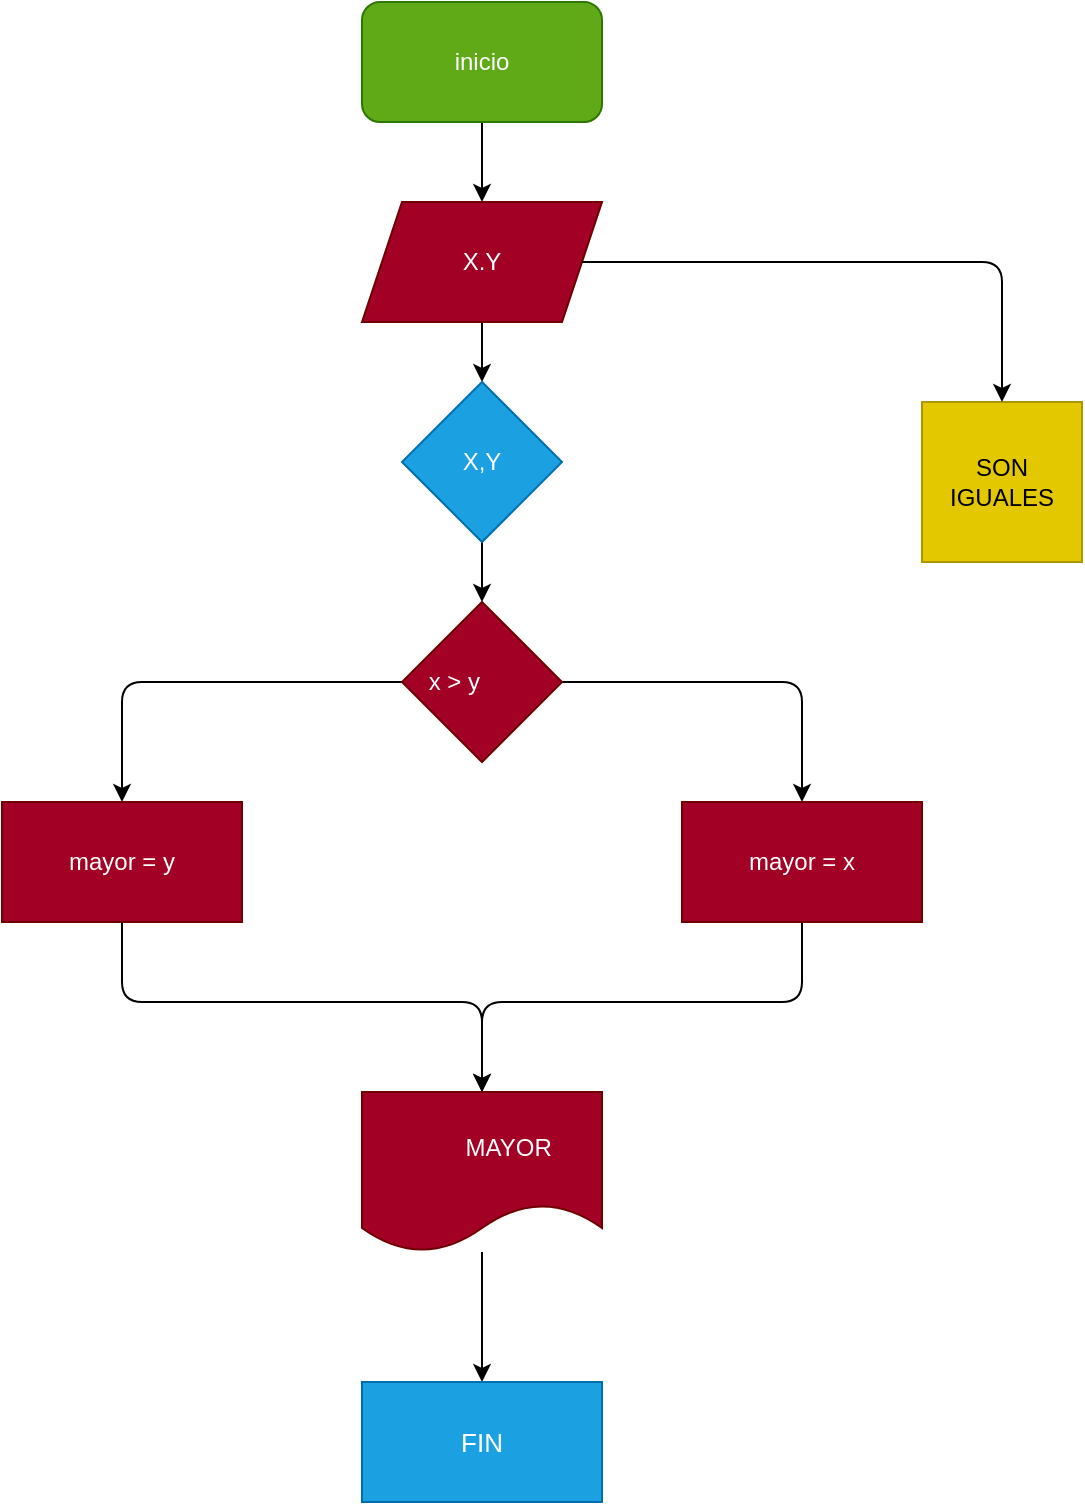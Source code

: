 <mxfile>
    <diagram id="XhN4dOgL-N12BClJKB5j" name="Página-1">
        <mxGraphModel dx="662" dy="411" grid="1" gridSize="10" guides="1" tooltips="1" connect="1" arrows="1" fold="1" page="1" pageScale="1" pageWidth="827" pageHeight="1169" math="0" shadow="0">
            <root>
                <mxCell id="0"/>
                <mxCell id="1" parent="0"/>
                <mxCell id="4" value="" style="edgeStyle=none;html=1;" parent="1" source="2" target="3" edge="1">
                    <mxGeometry relative="1" as="geometry"/>
                </mxCell>
                <mxCell id="2" value="inicio" style="rounded=1;whiteSpace=wrap;html=1;fillColor=#60a917;fontColor=#ffffff;strokeColor=#2D7600;" parent="1" vertex="1">
                    <mxGeometry x="280" width="120" height="60" as="geometry"/>
                </mxCell>
                <mxCell id="28" value="" style="edgeStyle=none;html=1;" edge="1" parent="1" source="3" target="26">
                    <mxGeometry relative="1" as="geometry"/>
                </mxCell>
                <mxCell id="3" value="X.Y" style="shape=parallelogram;perimeter=parallelogramPerimeter;whiteSpace=wrap;html=1;fixedSize=1;fillColor=#a20025;fontColor=#ffffff;strokeColor=#6F0000;" parent="1" vertex="1">
                    <mxGeometry x="280" y="100" width="120" height="60" as="geometry"/>
                </mxCell>
                <mxCell id="18" value="" style="edgeStyle=none;html=1;" parent="1" source="12" target="17" edge="1">
                    <mxGeometry relative="1" as="geometry">
                        <Array as="points">
                            <mxPoint x="160" y="340"/>
                        </Array>
                    </mxGeometry>
                </mxCell>
                <mxCell id="20" value="" style="edgeStyle=none;html=1;" parent="1" source="12" target="19" edge="1">
                    <mxGeometry relative="1" as="geometry">
                        <Array as="points">
                            <mxPoint x="500" y="340"/>
                        </Array>
                    </mxGeometry>
                </mxCell>
                <mxCell id="12" value="x &amp;gt; y&lt;span style=&quot;white-space: pre;&quot;&gt;&#9;&lt;/span&gt;" style="rhombus;whiteSpace=wrap;html=1;fillColor=#a20025;fontColor=#ffffff;strokeColor=#6F0000;" parent="1" vertex="1">
                    <mxGeometry x="300" y="300" width="80" height="80" as="geometry"/>
                </mxCell>
                <mxCell id="17" value="mayor = y" style="whiteSpace=wrap;html=1;fillColor=#a20025;strokeColor=#6F0000;fontColor=#ffffff;" parent="1" vertex="1">
                    <mxGeometry x="100" y="400" width="120" height="60" as="geometry"/>
                </mxCell>
                <mxCell id="22" value="" style="edgeStyle=none;html=1;exitX=0.5;exitY=1;exitDx=0;exitDy=0;" parent="1" source="19" target="21" edge="1">
                    <mxGeometry relative="1" as="geometry">
                        <Array as="points">
                            <mxPoint x="500" y="440"/>
                            <mxPoint x="500" y="500"/>
                            <mxPoint x="340" y="500"/>
                        </Array>
                    </mxGeometry>
                </mxCell>
                <mxCell id="19" value="mayor = x" style="whiteSpace=wrap;html=1;fillColor=#a20025;strokeColor=#6F0000;fontColor=#ffffff;" parent="1" vertex="1">
                    <mxGeometry x="440" y="400" width="120" height="60" as="geometry"/>
                </mxCell>
                <mxCell id="32" value="" style="edgeStyle=none;html=1;fontSize=13;" edge="1" parent="1" source="21" target="31">
                    <mxGeometry relative="1" as="geometry"/>
                </mxCell>
                <mxCell id="21" value="&lt;span style=&quot;white-space: pre;&quot;&gt;&#9;&lt;/span&gt;MAYOR" style="shape=document;whiteSpace=wrap;html=1;boundedLbl=1;fillColor=#a20025;strokeColor=#6F0000;fontColor=#ffffff;" parent="1" vertex="1">
                    <mxGeometry x="280" y="545" width="120" height="80" as="geometry"/>
                </mxCell>
                <mxCell id="23" value="" style="endArrow=classic;html=1;entryX=0.5;entryY=0;entryDx=0;entryDy=0;exitX=0.5;exitY=1;exitDx=0;exitDy=0;" parent="1" source="17" target="21" edge="1">
                    <mxGeometry width="50" height="50" relative="1" as="geometry">
                        <mxPoint x="120" y="470" as="sourcePoint"/>
                        <mxPoint x="170" y="420" as="targetPoint"/>
                        <Array as="points">
                            <mxPoint x="160" y="500"/>
                            <mxPoint x="230" y="500"/>
                            <mxPoint x="340" y="500"/>
                        </Array>
                    </mxGeometry>
                </mxCell>
                <mxCell id="27" value="" style="edgeStyle=none;html=1;" edge="1" parent="1" source="26" target="12">
                    <mxGeometry relative="1" as="geometry"/>
                </mxCell>
                <mxCell id="26" value="X,Y" style="rhombus;whiteSpace=wrap;html=1;fillColor=#1ba1e2;fontColor=#ffffff;strokeColor=#006EAF;" vertex="1" parent="1">
                    <mxGeometry x="300" y="190" width="80" height="80" as="geometry"/>
                </mxCell>
                <mxCell id="29" value="SON IGUALES" style="whiteSpace=wrap;html=1;aspect=fixed;fillColor=#e3c800;fontColor=#000000;strokeColor=#B09500;" vertex="1" parent="1">
                    <mxGeometry x="560" y="200" width="80" height="80" as="geometry"/>
                </mxCell>
                <mxCell id="30" value="" style="endArrow=classic;html=1;entryX=0.5;entryY=0;entryDx=0;entryDy=0;exitX=1;exitY=0.5;exitDx=0;exitDy=0;" edge="1" parent="1" source="3" target="29">
                    <mxGeometry width="50" height="50" relative="1" as="geometry">
                        <mxPoint x="460" y="190" as="sourcePoint"/>
                        <mxPoint x="510" y="140" as="targetPoint"/>
                        <Array as="points">
                            <mxPoint x="600" y="130"/>
                        </Array>
                    </mxGeometry>
                </mxCell>
                <mxCell id="31" value="FIN" style="rounded=0;whiteSpace=wrap;html=1;fontSize=13;fillColor=#1ba1e2;strokeColor=#006EAF;fontColor=#ffffff;" vertex="1" parent="1">
                    <mxGeometry x="280" y="690" width="120" height="60" as="geometry"/>
                </mxCell>
            </root>
        </mxGraphModel>
    </diagram>
</mxfile>